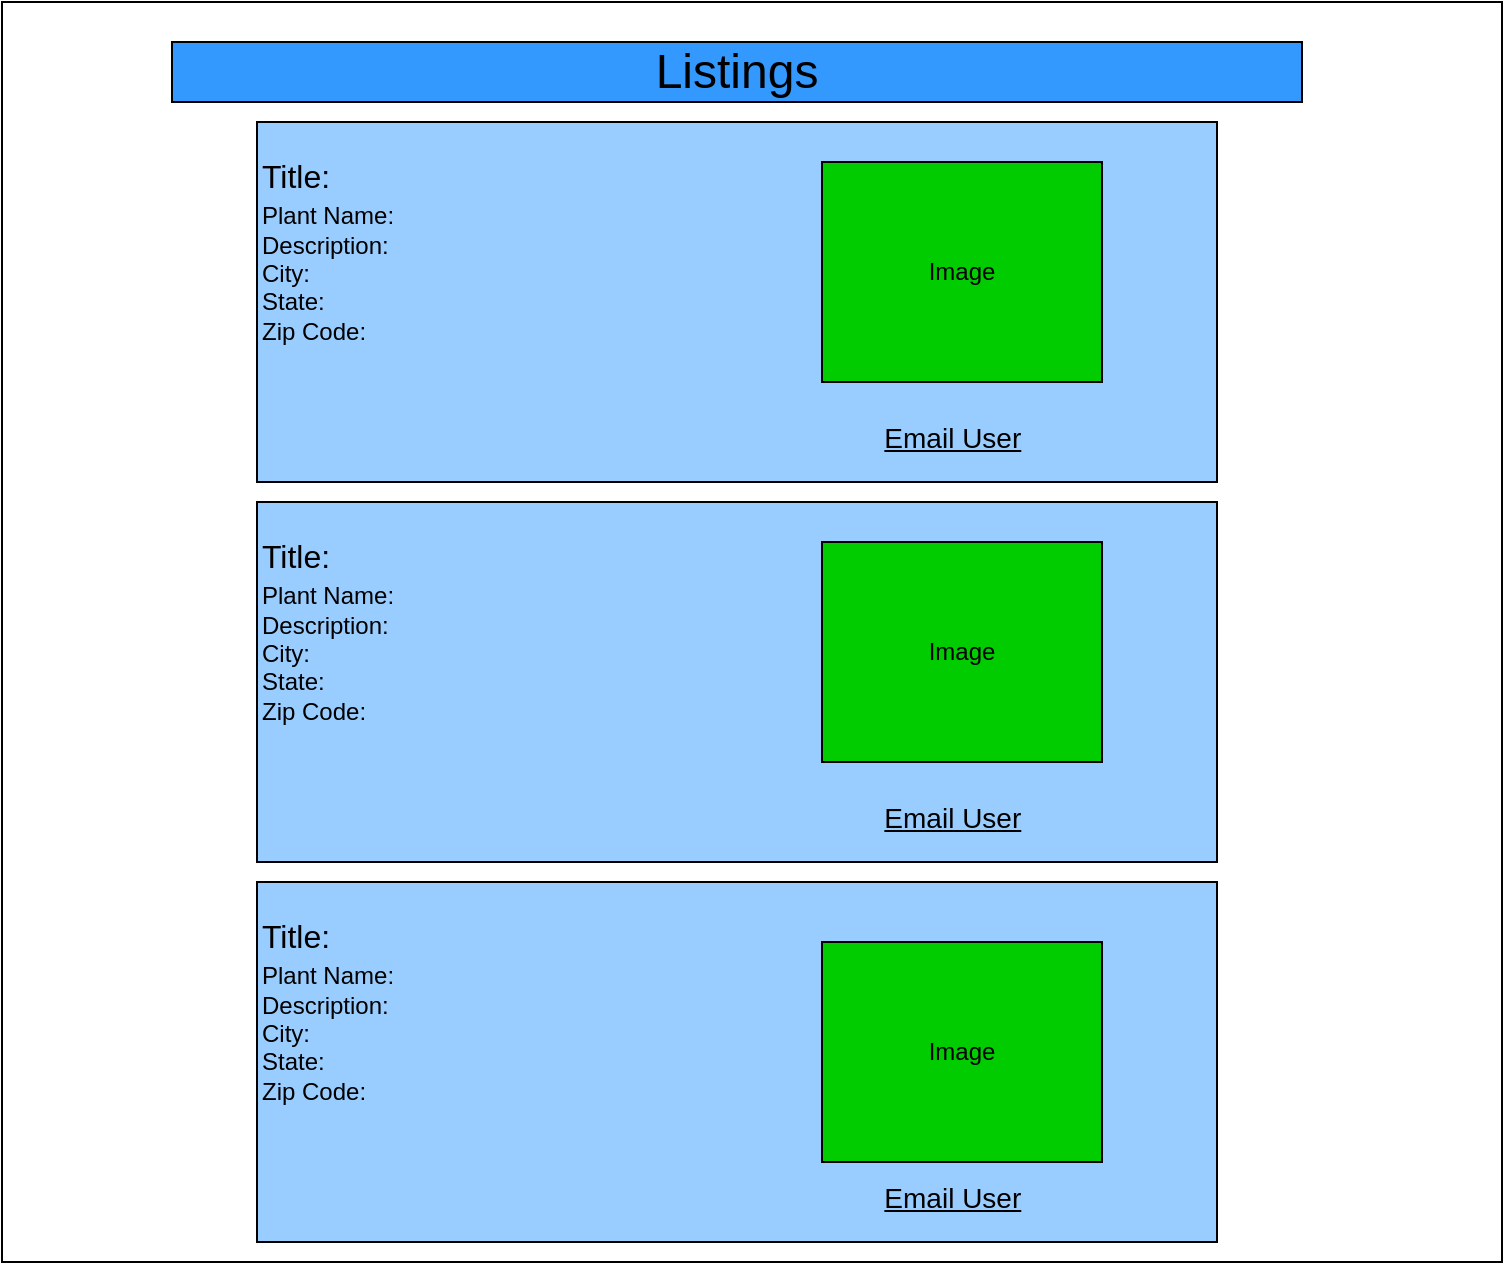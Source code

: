 <mxfile>
    <diagram id="koT45rguOR-GKv6ragJY" name="Page-1">
        <mxGraphModel dx="1309" dy="681" grid="1" gridSize="10" guides="1" tooltips="1" connect="1" arrows="1" fold="1" page="1" pageScale="1" pageWidth="850" pageHeight="1100" math="0" shadow="0">
            <root>
                <mxCell id="0"/>
                <mxCell id="1" parent="0"/>
                <mxCell id="2" value="" style="whiteSpace=wrap;html=1;" vertex="1" parent="1">
                    <mxGeometry x="60" y="40" width="750" height="630" as="geometry"/>
                </mxCell>
                <mxCell id="3" value="&lt;font style=&quot;font-size: 24px;&quot;&gt;Listings&lt;/font&gt;" style="whiteSpace=wrap;html=1;fillColor=#3399FF;" vertex="1" parent="1">
                    <mxGeometry x="145" y="60" width="565" height="30" as="geometry"/>
                </mxCell>
                <mxCell id="4" value="&lt;div style=&quot;&quot;&gt;&lt;span style=&quot;color: rgb(0, 0, 0); font-size: medium; background-color: initial;&quot;&gt;Title:&amp;nbsp;&lt;/span&gt;&lt;/div&gt;&lt;font style=&quot;&quot;&gt;&lt;div style=&quot;font-size: 12px;&quot;&gt;&lt;span style=&quot;color: rgb(0, 0, 0); background-color: initial;&quot;&gt;Plant Name:&lt;/span&gt;&lt;/div&gt;&lt;font style=&quot;&quot; color=&quot;#000000&quot;&gt;&lt;div style=&quot;font-size: 12px;&quot;&gt;&lt;span style=&quot;background-color: initial;&quot;&gt;Description:&lt;/span&gt;&lt;/div&gt;&lt;div style=&quot;font-size: 12px;&quot;&gt;&lt;span style=&quot;background-color: initial;&quot;&gt;City:&lt;/span&gt;&lt;/div&gt;&lt;div style=&quot;font-size: 12px;&quot;&gt;&lt;span style=&quot;background-color: initial;&quot;&gt;State:&amp;nbsp;&lt;/span&gt;&lt;/div&gt;&lt;div style=&quot;font-size: 12px;&quot;&gt;&lt;span style=&quot;background-color: initial;&quot;&gt;Zip Code:&amp;nbsp;&lt;/span&gt;&lt;/div&gt;&lt;div style=&quot;&quot;&gt;&lt;span style=&quot;background-color: initial;&quot;&gt;&lt;span style=&quot;font-size: 12px;&quot;&gt;&amp;nbsp; &amp;nbsp; &amp;nbsp; &amp;nbsp; &amp;nbsp; &amp;nbsp; &amp;nbsp; &amp;nbsp; &amp;nbsp; &amp;nbsp; &amp;nbsp; &amp;nbsp; &amp;nbsp; &amp;nbsp; &amp;nbsp; &amp;nbsp; &amp;nbsp; &amp;nbsp; &amp;nbsp; &amp;nbsp; &amp;nbsp; &amp;nbsp; &amp;nbsp; &amp;nbsp; &amp;nbsp; &amp;nbsp; &amp;nbsp; &amp;nbsp; &amp;nbsp; &amp;nbsp; &amp;nbsp; &amp;nbsp; &amp;nbsp; &amp;nbsp;&lt;/span&gt;&lt;font style=&quot;font-size: 14px;&quot;&gt; &amp;nbsp;&lt;/font&gt;&lt;/span&gt;&lt;/div&gt;&lt;div style=&quot;&quot;&gt;&lt;span style=&quot;background-color: initial;&quot;&gt;&lt;font style=&quot;font-size: 14px;&quot;&gt;&amp;nbsp; &amp;nbsp; &amp;nbsp; &amp;nbsp; &amp;nbsp; &amp;nbsp; &amp;nbsp; &amp;nbsp; &amp;nbsp; &amp;nbsp; &amp;nbsp; &amp;nbsp; &amp;nbsp; &amp;nbsp; &amp;nbsp; &amp;nbsp; &amp;nbsp; &amp;nbsp; &amp;nbsp; &amp;nbsp; &amp;nbsp; &amp;nbsp; &amp;nbsp; &amp;nbsp; &amp;nbsp; &amp;nbsp; &amp;nbsp; &amp;nbsp; &amp;nbsp; &amp;nbsp; &amp;nbsp; &amp;nbsp; &amp;nbsp; &amp;nbsp; &amp;nbsp; &amp;nbsp; &amp;nbsp; &amp;nbsp; &amp;nbsp; &amp;nbsp;&amp;nbsp;&lt;u&gt;Email User&lt;/u&gt;&lt;/font&gt;&lt;/span&gt;&lt;/div&gt;&lt;/font&gt;&lt;/font&gt;" style="whiteSpace=wrap;html=1;fontSize=24;fillColor=#99CCFF;align=left;" vertex="1" parent="1">
                    <mxGeometry x="187.5" y="100" width="480" height="180" as="geometry"/>
                </mxCell>
                <mxCell id="5" value="Image" style="whiteSpace=wrap;html=1;fontSize=12;fontColor=#000000;fillColor=#00CC00;" vertex="1" parent="1">
                    <mxGeometry x="470" y="120" width="140" height="110" as="geometry"/>
                </mxCell>
                <mxCell id="6" value="&lt;div style=&quot;&quot;&gt;&lt;span style=&quot;color: rgb(0, 0, 0); font-size: medium; background-color: initial;&quot;&gt;Title:&amp;nbsp;&lt;/span&gt;&lt;/div&gt;&lt;font style=&quot;&quot;&gt;&lt;div style=&quot;font-size: 12px;&quot;&gt;&lt;span style=&quot;color: rgb(0, 0, 0); background-color: initial;&quot;&gt;Plant Name:&lt;/span&gt;&lt;/div&gt;&lt;font style=&quot;&quot; color=&quot;#000000&quot;&gt;&lt;div style=&quot;font-size: 12px;&quot;&gt;&lt;span style=&quot;background-color: initial;&quot;&gt;Description:&lt;/span&gt;&lt;/div&gt;&lt;div style=&quot;font-size: 12px;&quot;&gt;&lt;span style=&quot;background-color: initial;&quot;&gt;City:&lt;/span&gt;&lt;/div&gt;&lt;div style=&quot;font-size: 12px;&quot;&gt;&lt;span style=&quot;background-color: initial;&quot;&gt;State:&amp;nbsp;&lt;/span&gt;&lt;/div&gt;&lt;div style=&quot;font-size: 12px;&quot;&gt;&lt;span style=&quot;background-color: initial;&quot;&gt;Zip Code:&amp;nbsp;&lt;/span&gt;&lt;/div&gt;&lt;div style=&quot;&quot;&gt;&lt;span style=&quot;background-color: initial;&quot;&gt;&lt;span style=&quot;font-size: 12px;&quot;&gt;&amp;nbsp; &amp;nbsp; &amp;nbsp; &amp;nbsp; &amp;nbsp; &amp;nbsp; &amp;nbsp; &amp;nbsp; &amp;nbsp; &amp;nbsp; &amp;nbsp; &amp;nbsp; &amp;nbsp; &amp;nbsp; &amp;nbsp; &amp;nbsp; &amp;nbsp; &amp;nbsp; &amp;nbsp; &amp;nbsp; &amp;nbsp; &amp;nbsp; &amp;nbsp; &amp;nbsp; &amp;nbsp; &amp;nbsp; &amp;nbsp; &amp;nbsp; &amp;nbsp; &amp;nbsp; &amp;nbsp; &amp;nbsp; &amp;nbsp; &amp;nbsp;&lt;/span&gt;&lt;font style=&quot;font-size: 14px;&quot;&gt; &amp;nbsp;&lt;/font&gt;&lt;/span&gt;&lt;/div&gt;&lt;div style=&quot;&quot;&gt;&lt;span style=&quot;background-color: initial;&quot;&gt;&lt;font style=&quot;font-size: 14px;&quot;&gt;&amp;nbsp; &amp;nbsp; &amp;nbsp; &amp;nbsp; &amp;nbsp; &amp;nbsp; &amp;nbsp; &amp;nbsp; &amp;nbsp; &amp;nbsp; &amp;nbsp; &amp;nbsp; &amp;nbsp; &amp;nbsp; &amp;nbsp; &amp;nbsp; &amp;nbsp; &amp;nbsp; &amp;nbsp; &amp;nbsp; &amp;nbsp; &amp;nbsp; &amp;nbsp; &amp;nbsp; &amp;nbsp; &amp;nbsp; &amp;nbsp; &amp;nbsp; &amp;nbsp; &amp;nbsp; &amp;nbsp; &amp;nbsp; &amp;nbsp; &amp;nbsp; &amp;nbsp; &amp;nbsp; &amp;nbsp; &amp;nbsp; &amp;nbsp; &amp;nbsp;&amp;nbsp;&lt;u&gt;Email User&lt;/u&gt;&lt;/font&gt;&lt;/span&gt;&lt;/div&gt;&lt;/font&gt;&lt;/font&gt;" style="whiteSpace=wrap;html=1;fontSize=24;fillColor=#99CCFF;align=left;" vertex="1" parent="1">
                    <mxGeometry x="187.5" y="290" width="480" height="180" as="geometry"/>
                </mxCell>
                <mxCell id="7" value="Image" style="whiteSpace=wrap;html=1;fontSize=12;fontColor=#000000;fillColor=#00CC00;" vertex="1" parent="1">
                    <mxGeometry x="470" y="310" width="140" height="110" as="geometry"/>
                </mxCell>
                <mxCell id="8" value="&lt;div style=&quot;&quot;&gt;&lt;span style=&quot;color: rgb(0, 0, 0); font-size: medium; background-color: initial;&quot;&gt;Title:&amp;nbsp;&lt;/span&gt;&lt;/div&gt;&lt;font style=&quot;&quot;&gt;&lt;div style=&quot;font-size: 12px;&quot;&gt;&lt;span style=&quot;color: rgb(0, 0, 0); background-color: initial;&quot;&gt;Plant Name:&lt;/span&gt;&lt;/div&gt;&lt;font style=&quot;&quot; color=&quot;#000000&quot;&gt;&lt;div style=&quot;font-size: 12px;&quot;&gt;&lt;span style=&quot;background-color: initial;&quot;&gt;Description:&lt;/span&gt;&lt;/div&gt;&lt;div style=&quot;font-size: 12px;&quot;&gt;&lt;span style=&quot;background-color: initial;&quot;&gt;City:&lt;/span&gt;&lt;/div&gt;&lt;div style=&quot;font-size: 12px;&quot;&gt;&lt;span style=&quot;background-color: initial;&quot;&gt;State:&amp;nbsp;&lt;/span&gt;&lt;/div&gt;&lt;div style=&quot;font-size: 12px;&quot;&gt;&lt;span style=&quot;background-color: initial;&quot;&gt;Zip Code:&amp;nbsp;&lt;/span&gt;&lt;/div&gt;&lt;div style=&quot;&quot;&gt;&lt;span style=&quot;background-color: initial;&quot;&gt;&lt;span style=&quot;font-size: 12px;&quot;&gt;&amp;nbsp; &amp;nbsp; &amp;nbsp; &amp;nbsp; &amp;nbsp; &amp;nbsp; &amp;nbsp; &amp;nbsp; &amp;nbsp; &amp;nbsp; &amp;nbsp; &amp;nbsp; &amp;nbsp; &amp;nbsp; &amp;nbsp; &amp;nbsp; &amp;nbsp; &amp;nbsp; &amp;nbsp; &amp;nbsp; &amp;nbsp; &amp;nbsp; &amp;nbsp; &amp;nbsp; &amp;nbsp; &amp;nbsp; &amp;nbsp; &amp;nbsp; &amp;nbsp; &amp;nbsp; &amp;nbsp; &amp;nbsp; &amp;nbsp; &amp;nbsp;&lt;/span&gt;&lt;font style=&quot;font-size: 14px;&quot;&gt; &amp;nbsp;&lt;/font&gt;&lt;/span&gt;&lt;/div&gt;&lt;div style=&quot;&quot;&gt;&lt;span style=&quot;background-color: initial;&quot;&gt;&lt;font style=&quot;font-size: 14px;&quot;&gt;&amp;nbsp; &amp;nbsp; &amp;nbsp; &amp;nbsp; &amp;nbsp; &amp;nbsp; &amp;nbsp; &amp;nbsp; &amp;nbsp; &amp;nbsp; &amp;nbsp; &amp;nbsp; &amp;nbsp; &amp;nbsp; &amp;nbsp; &amp;nbsp; &amp;nbsp; &amp;nbsp; &amp;nbsp; &amp;nbsp; &amp;nbsp; &amp;nbsp; &amp;nbsp; &amp;nbsp; &amp;nbsp; &amp;nbsp; &amp;nbsp; &amp;nbsp; &amp;nbsp; &amp;nbsp; &amp;nbsp; &amp;nbsp; &amp;nbsp; &amp;nbsp; &amp;nbsp; &amp;nbsp; &amp;nbsp; &amp;nbsp; &amp;nbsp; &amp;nbsp;&amp;nbsp;&lt;u&gt;Email User&lt;/u&gt;&lt;/font&gt;&lt;/span&gt;&lt;/div&gt;&lt;/font&gt;&lt;/font&gt;" style="whiteSpace=wrap;html=1;fontSize=24;fillColor=#99CCFF;align=left;" vertex="1" parent="1">
                    <mxGeometry x="187.5" y="480" width="480" height="180" as="geometry"/>
                </mxCell>
                <mxCell id="9" value="Image" style="whiteSpace=wrap;html=1;fontSize=12;fontColor=#000000;fillColor=#00CC00;" vertex="1" parent="1">
                    <mxGeometry x="470" y="510" width="140" height="110" as="geometry"/>
                </mxCell>
            </root>
        </mxGraphModel>
    </diagram>
</mxfile>